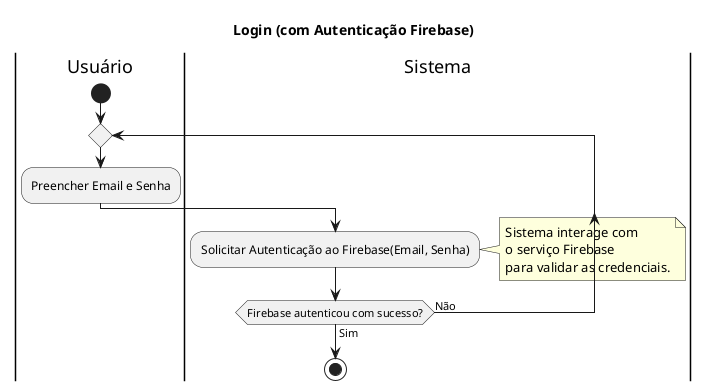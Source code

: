 @startuml

title Login (com Autenticação Firebase)

|Usuário|
start
repeat
    :Preencher Email e Senha;
|Sistema|
    :Solicitar Autenticação ao Firebase(Email, Senha);
    note right
        Sistema interage com
        o serviço Firebase
        para validar as credenciais.
    end note
repeat while (Firebase autenticou com sucesso?) is (Não) not (Sim)
stop

@enduml